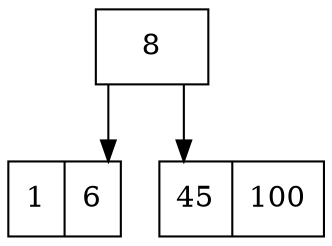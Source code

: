 digraph G { node[shape = box;] concentrate=true; graph[splines = ortho]; nodo1[shape = record label = "{1}|{6}"]nodo2[shape = record label = "{45}|{100}"]nodo0[shape = record label = "{8}"]nodo0->nodo1
nodo0->nodo2
nodo0}